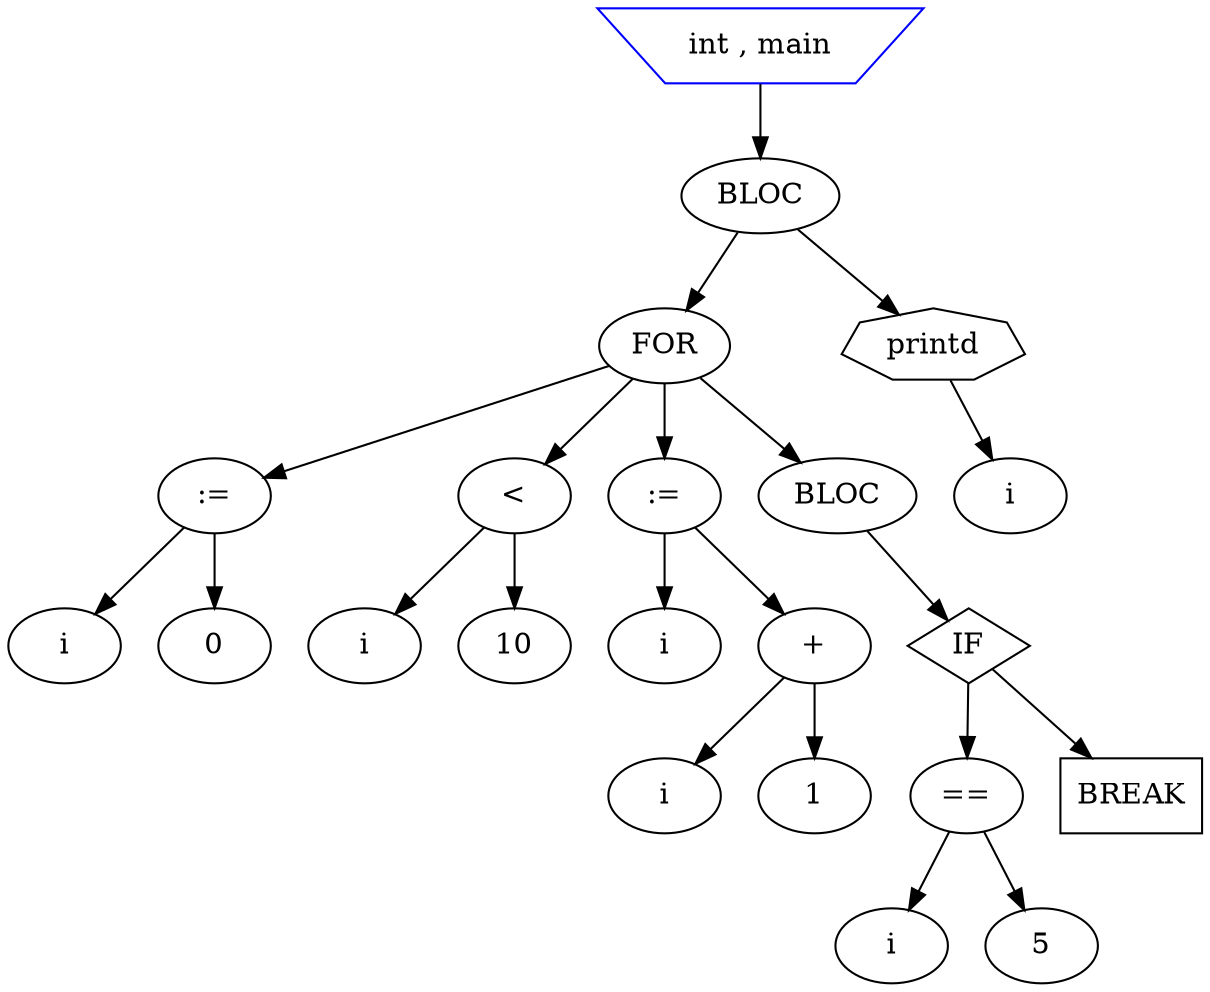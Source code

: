 digraph mon_programme {
node1[shape=ellipse label="i" style=solid color=black]
node3[shape=ellipse label="0" style=solid color=black]
node4[shape=ellipse label=":=" style=solid color=black]
node5[shape=ellipse label="i" style=solid color=black]
node7[shape=ellipse label="10" style=solid color=black]
node8[shape=ellipse label="<" style=solid color=black]
node9[shape=ellipse label="i" style=solid color=black]
node11[shape=ellipse label="i" style=solid color=black]
node13[shape=ellipse label="1" style=solid color=black]
node14[shape=ellipse label="+" style=solid color=black]
node15[shape=ellipse label=":=" style=solid color=black]
node16[shape=ellipse label="i" style=solid color=black]
node18[shape=ellipse label="5" style=solid color=black]
node19[shape=ellipse label="==" style=solid color=black]
node20[shape=box label="BREAK" style=solid color=black]
node21[shape=diamond label="IF" style=solid color=black]
node22[shape=ellipse label="BLOC" style=solid color=black]
node23[shape=ellipse label="FOR" style=solid color=black]
node24[shape=ellipse label="i" style=solid color=black]
node26[shape=septagon label="printd" style=solid color=black]
node27[shape=ellipse label="BLOC" style=solid color=black]
node28[shape=invtrapezium label="int , main" style=solid color=blue]
node28->node27
node27->node26
node26->node24
node27->node23
node23->node22
node22->node21
node21->node20
node21->node19
node19->node18
node19->node16
node23->node15
node15->node14
node14->node13
node14->node11
node15->node9
node23->node8
node8->node7
node8->node5
node23->node4
node4->node3
node4->node1

}
